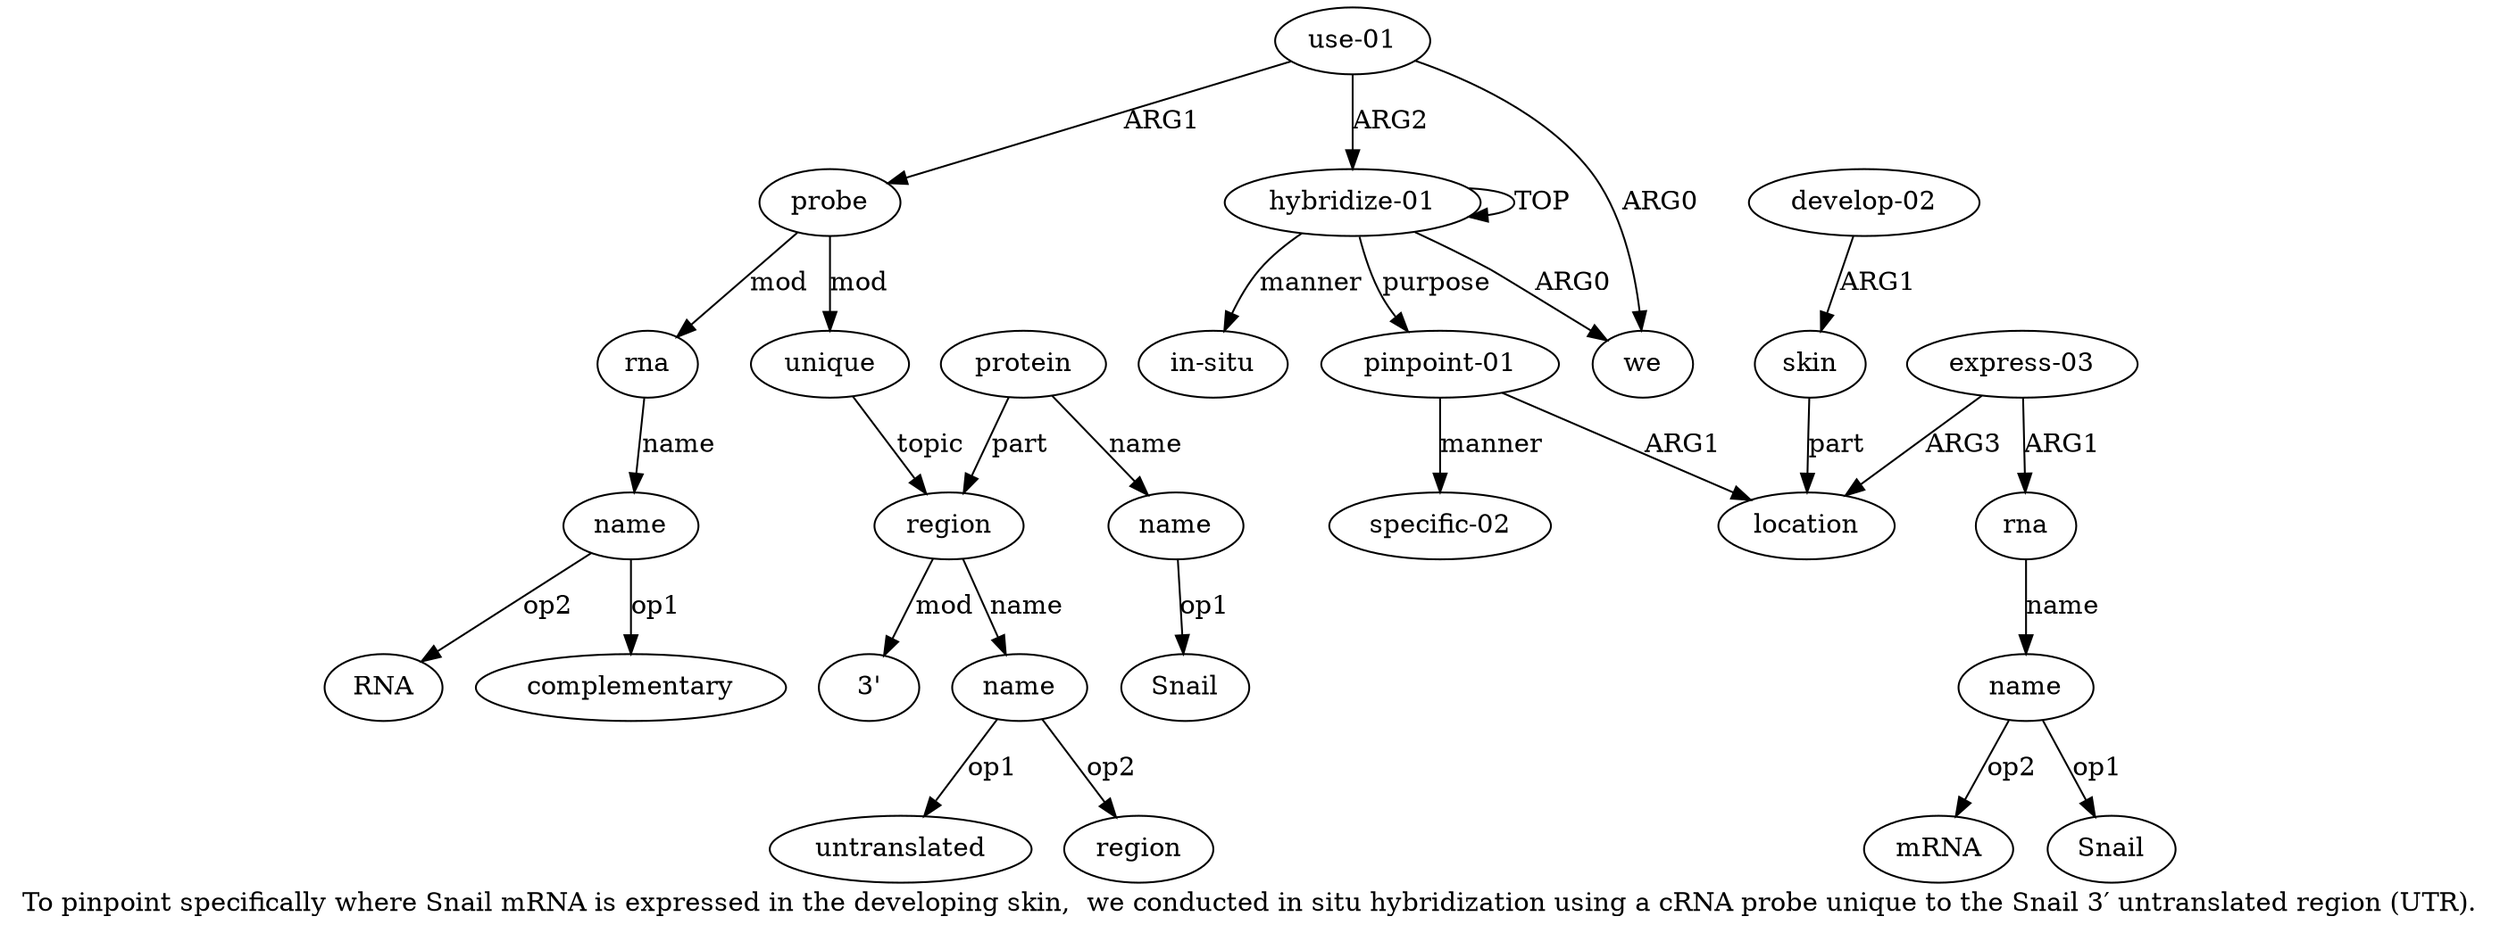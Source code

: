 digraph  {
	graph [label="To pinpoint specifically where Snail mRNA is expressed in the developing skin,  we conducted in situ hybridization using a cRNA \
probe unique to the Snail 3′ untranslated region (UTR)."];
	node [label="\N"];
	"a16 untranslated"	 [color=black,
		gold_ind=-1,
		gold_label=untranslated,
		label=untranslated,
		test_ind=-1,
		test_label=untranslated];
	"a6 mRNA"	 [color=black,
		gold_ind=-1,
		gold_label=mRNA,
		label=mRNA,
		test_ind=-1,
		test_label=mRNA];
	"a16 region"	 [color=black,
		gold_ind=-1,
		gold_label=region,
		label=region,
		test_ind=-1,
		test_label=region];
	"a6 Snail"	 [color=black,
		gold_ind=-1,
		gold_label=Snail,
		label=Snail,
		test_ind=-1,
		test_label=Snail];
	"a15 3'"	 [color=black,
		gold_ind=-1,
		gold_label="3'",
		label="3'",
		test_ind=-1,
		test_label="3'"];
	a15	 [color=black,
		gold_ind=15,
		gold_label=region,
		label=region,
		test_ind=15,
		test_label=region];
	a15 -> "a15 3'" [key=0,
	color=black,
	gold_label=mod,
	label=mod,
	test_label=mod];
a16 [color=black,
	gold_ind=16,
	gold_label=name,
	label=name,
	test_ind=16,
	test_label=name];
a15 -> a16 [key=0,
color=black,
gold_label=name,
label=name,
test_label=name];
a14 [color=black,
gold_ind=14,
gold_label=unique,
label=unique,
test_ind=14,
test_label=unique];
a14 -> a15 [key=0,
color=black,
gold_label=topic,
label=topic,
test_label=topic];
a17 [color=black,
gold_ind=17,
gold_label=protein,
label=protein,
test_ind=17,
test_label=protein];
a17 -> a15 [key=0,
color=black,
gold_label=part,
label=part,
test_label=part];
a18 [color=black,
gold_ind=18,
gold_label=name,
label=name,
test_ind=18,
test_label=name];
a17 -> a18 [key=0,
color=black,
gold_label=name,
label=name,
test_label=name];
a16 -> "a16 untranslated" [key=0,
color=black,
gold_label=op1,
label=op1,
test_label=op1];
a16 -> "a16 region" [key=0,
color=black,
gold_label=op2,
label=op2,
test_label=op2];
a11 [color=black,
gold_ind=11,
gold_label=probe,
label=probe,
test_ind=11,
test_label=probe];
a11 -> a14 [key=0,
color=black,
gold_label=mod,
label=mod,
test_label=mod];
a12 [color=black,
gold_ind=12,
gold_label=rna,
label=rna,
test_ind=12,
test_label=rna];
a11 -> a12 [key=0,
color=black,
gold_label=mod,
label=mod,
test_label=mod];
a10 [color=black,
gold_ind=10,
gold_label="use-01",
label="use-01",
test_ind=10,
test_label="use-01"];
a10 -> a11 [key=0,
color=black,
gold_label=ARG1,
label=ARG1,
test_label=ARG1];
a1 [color=black,
gold_ind=1,
gold_label=we,
label=we,
test_ind=1,
test_label=we];
a10 -> a1 [key=0,
color=black,
gold_label=ARG0,
label=ARG0,
test_label=ARG0];
a0 [color=black,
gold_ind=0,
gold_label="hybridize-01",
label="hybridize-01",
test_ind=0,
test_label="hybridize-01"];
a10 -> a0 [key=0,
color=black,
gold_label=ARG2,
label=ARG2,
test_label=ARG2];
a13 [color=black,
gold_ind=13,
gold_label=name,
label=name,
test_ind=13,
test_label=name];
"a13 complementary" [color=black,
gold_ind=-1,
gold_label=complementary,
label=complementary,
test_ind=-1,
test_label=complementary];
a13 -> "a13 complementary" [key=0,
color=black,
gold_label=op1,
label=op1,
test_label=op1];
"a13 RNA" [color=black,
gold_ind=-1,
gold_label=RNA,
label=RNA,
test_ind=-1,
test_label=RNA];
a13 -> "a13 RNA" [key=0,
color=black,
gold_label=op2,
label=op2,
test_label=op2];
a12 -> a13 [key=0,
color=black,
gold_label=name,
label=name,
test_label=name];
a19 [color=black,
gold_ind=19,
gold_label="in-situ",
label="in-situ",
test_ind=19,
test_label="in-situ"];
"a18 Snail" [color=black,
gold_ind=-1,
gold_label=Snail,
label=Snail,
test_ind=-1,
test_label=Snail];
a18 -> "a18 Snail" [key=0,
color=black,
gold_label=op1,
label=op1,
test_label=op1];
a0 -> a19 [key=0,
color=black,
gold_label=manner,
label=manner,
test_label=manner];
a0 -> a1 [key=0,
color=black,
gold_label=ARG0,
label=ARG0,
test_label=ARG0];
a0 -> a0 [key=0,
color=black,
gold_label=TOP,
label=TOP,
test_label=TOP];
a2 [color=black,
gold_ind=2,
gold_label="pinpoint-01",
label="pinpoint-01",
test_ind=2,
test_label="pinpoint-01"];
a0 -> a2 [key=0,
color=black,
gold_label=purpose,
label=purpose,
test_label=purpose];
a3 [color=black,
gold_ind=3,
gold_label=location,
label=location,
test_ind=3,
test_label=location];
a2 -> a3 [key=0,
color=black,
gold_label=ARG1,
label=ARG1,
test_label=ARG1];
a9 [color=black,
gold_ind=9,
gold_label="specific-02",
label="specific-02",
test_ind=9,
test_label="specific-02"];
a2 -> a9 [key=0,
color=black,
gold_label=manner,
label=manner,
test_label=manner];
a5 [color=black,
gold_ind=5,
gold_label=rna,
label=rna,
test_ind=5,
test_label=rna];
a6 [color=black,
gold_ind=6,
gold_label=name,
label=name,
test_ind=6,
test_label=name];
a5 -> a6 [key=0,
color=black,
gold_label=name,
label=name,
test_label=name];
a4 [color=black,
gold_ind=4,
gold_label="express-03",
label="express-03",
test_ind=4,
test_label="express-03"];
a4 -> a3 [key=0,
color=black,
gold_label=ARG3,
label=ARG3,
test_label=ARG3];
a4 -> a5 [key=0,
color=black,
gold_label=ARG1,
label=ARG1,
test_label=ARG1];
a7 [color=black,
gold_ind=7,
gold_label=skin,
label=skin,
test_ind=7,
test_label=skin];
a7 -> a3 [key=0,
color=black,
gold_label=part,
label=part,
test_label=part];
a6 -> "a6 mRNA" [key=0,
color=black,
gold_label=op2,
label=op2,
test_label=op2];
a6 -> "a6 Snail" [key=0,
color=black,
gold_label=op1,
label=op1,
test_label=op1];
a8 [color=black,
gold_ind=8,
gold_label="develop-02",
label="develop-02",
test_ind=8,
test_label="develop-02"];
a8 -> a7 [key=0,
color=black,
gold_label=ARG1,
label=ARG1,
test_label=ARG1];
}
